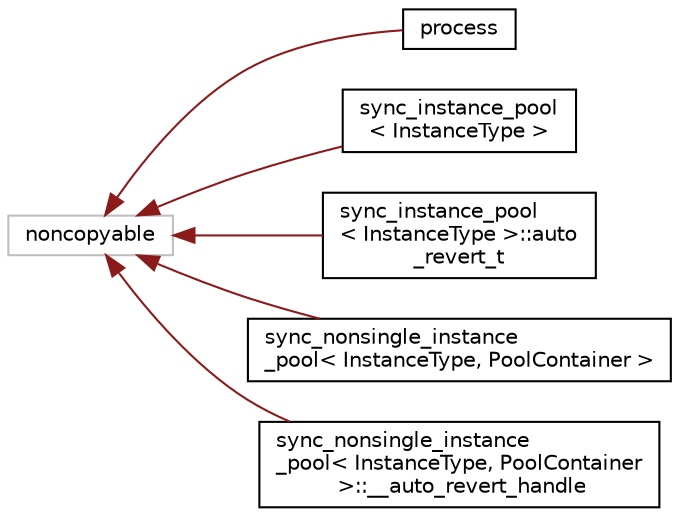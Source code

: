 digraph "类继承关系图"
{
 // LATEX_PDF_SIZE
  edge [fontname="Helvetica",fontsize="10",labelfontname="Helvetica",labelfontsize="10"];
  node [fontname="Helvetica",fontsize="10",shape=record];
  rankdir="LR";
  Node28 [label="noncopyable",height=0.2,width=0.4,color="grey75", fillcolor="white", style="filled",tooltip=" "];
  Node28 -> Node0 [dir="back",color="firebrick4",fontsize="10",style="solid",fontname="Helvetica"];
  Node0 [label="process",height=0.2,width=0.4,color="black", fillcolor="white", style="filled",URL="$classprocess.html",tooltip=" "];
  Node28 -> Node30 [dir="back",color="firebrick4",fontsize="10",style="solid",fontname="Helvetica"];
  Node30 [label="sync_instance_pool\l\< InstanceType \>",height=0.2,width=0.4,color="black", fillcolor="white", style="filled",URL="$classsync__instance__pool.html",tooltip=" "];
  Node28 -> Node31 [dir="back",color="firebrick4",fontsize="10",style="solid",fontname="Helvetica"];
  Node31 [label="sync_instance_pool\l\< InstanceType \>::auto\l_revert_t",height=0.2,width=0.4,color="black", fillcolor="white", style="filled",URL="$classsync__instance__pool_1_1auto__revert__t.html",tooltip=" "];
  Node28 -> Node32 [dir="back",color="firebrick4",fontsize="10",style="solid",fontname="Helvetica"];
  Node32 [label="sync_nonsingle_instance\l_pool\< InstanceType, PoolContainer \>",height=0.2,width=0.4,color="black", fillcolor="white", style="filled",URL="$classsync__nonsingle__instance__pool.html",tooltip=" "];
  Node28 -> Node33 [dir="back",color="firebrick4",fontsize="10",style="solid",fontname="Helvetica"];
  Node33 [label="sync_nonsingle_instance\l_pool\< InstanceType, PoolContainer\l \>::__auto_revert_handle",height=0.2,width=0.4,color="black", fillcolor="white", style="filled",URL="$classsync__nonsingle__instance__pool_1_1____auto__revert__handle.html",tooltip=" "];
}
